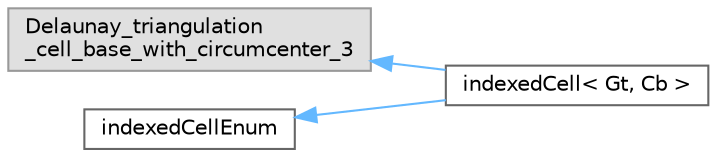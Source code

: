 digraph "Graphical Class Hierarchy"
{
 // LATEX_PDF_SIZE
  bgcolor="transparent";
  edge [fontname=Helvetica,fontsize=10,labelfontname=Helvetica,labelfontsize=10];
  node [fontname=Helvetica,fontsize=10,shape=box,height=0.2,width=0.4];
  rankdir="LR";
  Node0 [id="Node000000",label="Delaunay_triangulation\l_cell_base_with_circumcenter_3",height=0.2,width=0.4,color="grey60", fillcolor="#E0E0E0", style="filled",tooltip=" "];
  Node0 -> Node1 [id="edge4513_Node000000_Node000001",dir="back",color="steelblue1",style="solid",tooltip=" "];
  Node1 [id="Node000001",label="indexedCell\< Gt, Cb \>",height=0.2,width=0.4,color="grey40", fillcolor="white", style="filled",URL="$classCGAL_1_1indexedCell.html",tooltip="An indexed form of CGAL::Triangulation_cell_base_3<K> used to keep track of the Delaunay cells (tets)..."];
  Node2 [id="Node000002",label="indexedCellEnum",height=0.2,width=0.4,color="grey40", fillcolor="white", style="filled",URL="$classFoam_1_1indexedCellEnum.html",tooltip=" "];
  Node2 -> Node1 [id="edge4514_Node000002_Node000001",dir="back",color="steelblue1",style="solid",tooltip=" "];
}
